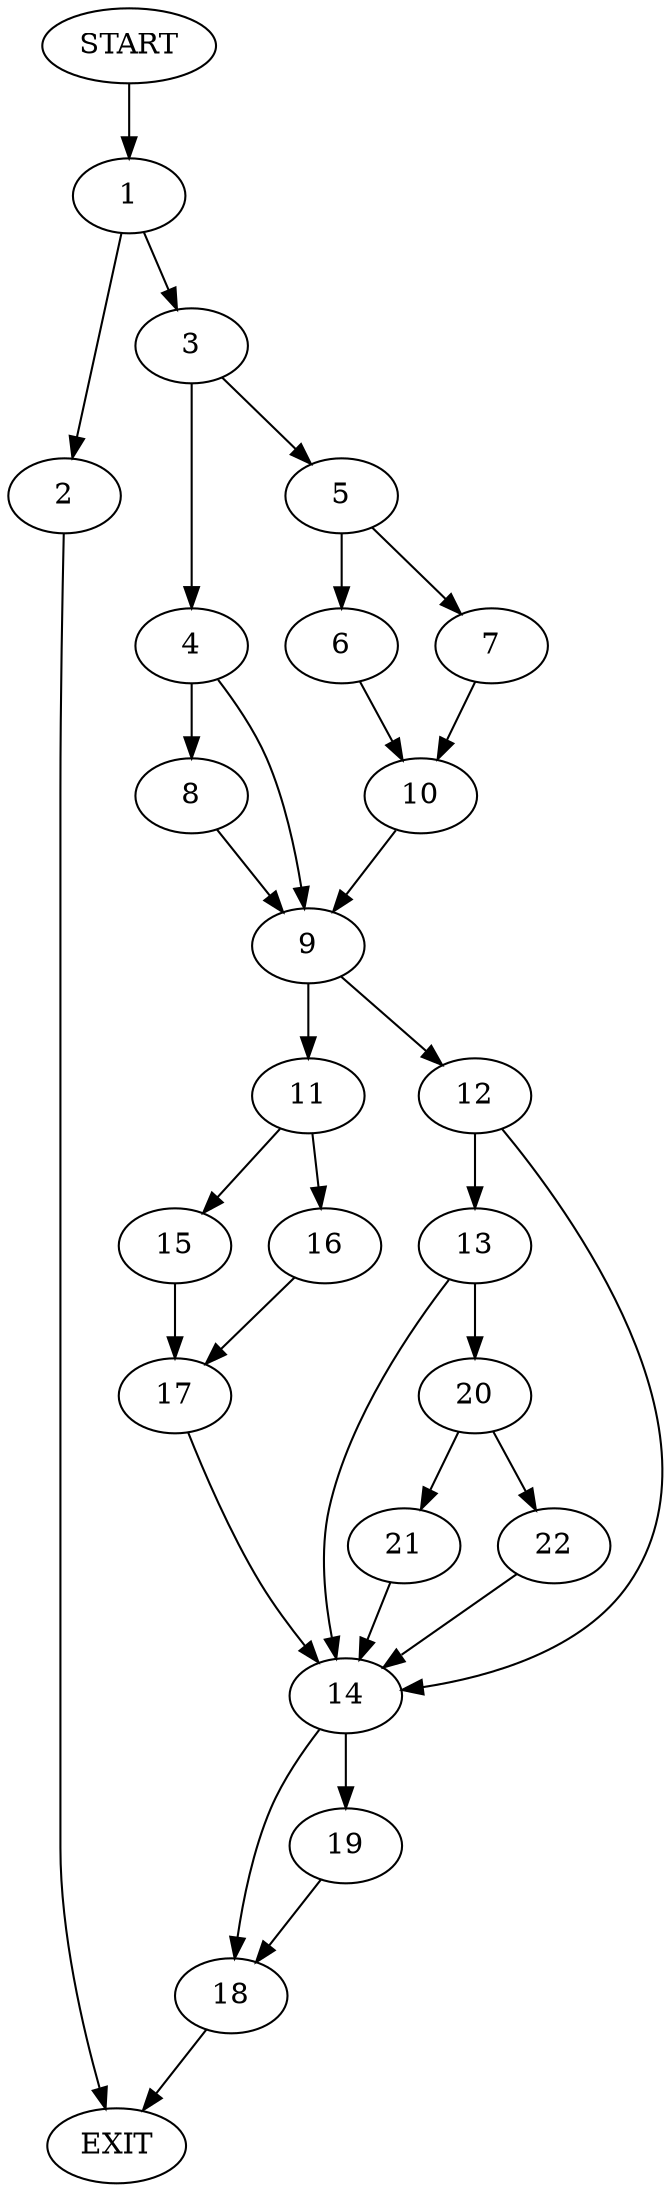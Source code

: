 digraph {
0 [label="START"]
23 [label="EXIT"]
0 -> 1
1 -> 2
1 -> 3
3 -> 4
3 -> 5
2 -> 23
5 -> 6
5 -> 7
4 -> 8
4 -> 9
6 -> 10
7 -> 10
10 -> 9
9 -> 11
9 -> 12
8 -> 9
12 -> 13
12 -> 14
11 -> 15
11 -> 16
15 -> 17
16 -> 17
17 -> 14
14 -> 18
14 -> 19
13 -> 20
13 -> 14
20 -> 21
20 -> 22
21 -> 14
22 -> 14
18 -> 23
19 -> 18
}
